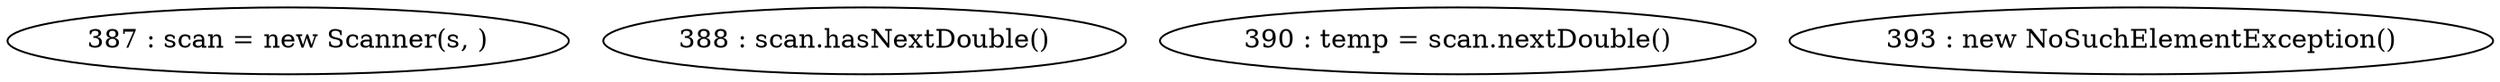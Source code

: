 digraph G {
"387 : scan = new Scanner(s, )"
"388 : scan.hasNextDouble()"
"390 : temp = scan.nextDouble()"
"393 : new NoSuchElementException()"
}